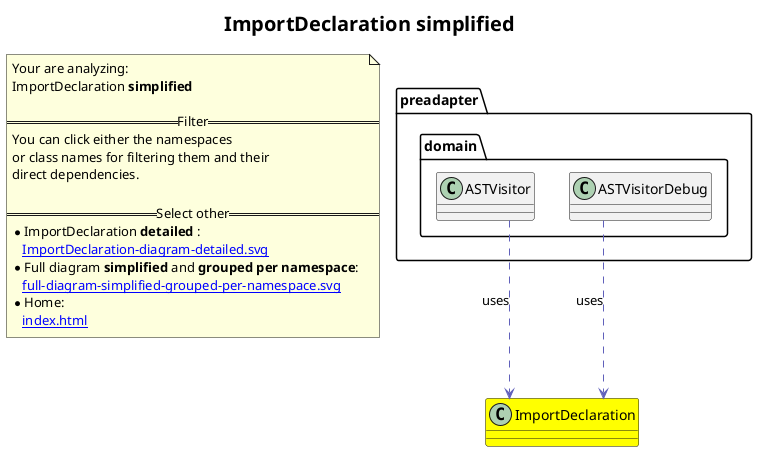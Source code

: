 @startuml
skinparam linetype ortho
title <size:20>ImportDeclaration **simplified** </size>
note "Your are analyzing:\nImportDeclaration **simplified** \n\n==Filter==\nYou can click either the namespaces \nor class names for filtering them and their\ndirect dependencies.\n\n==Select other==\n* ImportDeclaration **detailed** :\n   [[ImportDeclaration-diagram-detailed.svg]]\n* Full diagram **simplified** and **grouped per namespace**:\n   [[full-diagram-simplified-grouped-per-namespace.svg]]\n* Home:\n   [[index.html]]" as FloatingNote
class ImportDeclaration [[ImportDeclaration-diagram-simplified.svg]] #yellow {
}
  class preadapter.domain.ASTVisitorDebug [[preadapter.domain.ASTVisitorDebug-diagram-simplified.svg]]  {
  }
  class preadapter.domain.ASTVisitor [[preadapter.domain.ASTVisitor-diagram-simplified.svg]]  {
  }
 ' *************************************** 
 ' *************************************** 
 ' *************************************** 
' Class relations extracted from namespace:
' 
' Class relations extracted from namespace:
' preadapter.domain
preadapter.domain.ASTVisitorDebug .[#6060BB].> ImportDeclaration  : uses 
preadapter.domain.ASTVisitor .[#6060BB].> ImportDeclaration  : uses 
@enduml